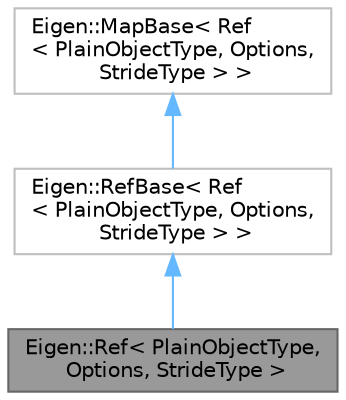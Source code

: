 digraph "Eigen::Ref&lt; PlainObjectType, Options, StrideType &gt;"
{
 // LATEX_PDF_SIZE
  bgcolor="transparent";
  edge [fontname=Helvetica,fontsize=10,labelfontname=Helvetica,labelfontsize=10];
  node [fontname=Helvetica,fontsize=10,shape=box,height=0.2,width=0.4];
  Node1 [id="Node000001",label="Eigen::Ref\< PlainObjectType,\l Options, StrideType \>",height=0.2,width=0.4,color="gray40", fillcolor="grey60", style="filled", fontcolor="black",tooltip="A matrix or vector expression mapping an existing expression."];
  Node2 -> Node1 [id="edge3_Node000001_Node000002",dir="back",color="steelblue1",style="solid",tooltip=" "];
  Node2 [id="Node000002",label="Eigen::RefBase\< Ref\l\< PlainObjectType, Options,\l StrideType \> \>",height=0.2,width=0.4,color="grey75", fillcolor="white", style="filled",URL="$classEigen_1_1RefBase.html",tooltip=" "];
  Node3 -> Node2 [id="edge4_Node000002_Node000003",dir="back",color="steelblue1",style="solid",tooltip=" "];
  Node3 [id="Node000003",label="Eigen::MapBase\< Ref\l\< PlainObjectType, Options,\l StrideType \> \>",height=0.2,width=0.4,color="grey75", fillcolor="white", style="filled",URL="$classEigen_1_1MapBase.html",tooltip=" "];
}
